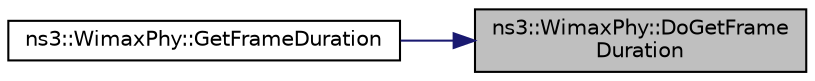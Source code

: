 digraph "ns3::WimaxPhy::DoGetFrameDuration"
{
 // LATEX_PDF_SIZE
  edge [fontname="Helvetica",fontsize="10",labelfontname="Helvetica",labelfontsize="10"];
  node [fontname="Helvetica",fontsize="10",shape=record];
  rankdir="RL";
  Node1 [label="ns3::WimaxPhy::DoGetFrame\lDuration",height=0.2,width=0.4,color="black", fillcolor="grey75", style="filled", fontcolor="black",tooltip="Get frame duration."];
  Node1 -> Node2 [dir="back",color="midnightblue",fontsize="10",style="solid",fontname="Helvetica"];
  Node2 [label="ns3::WimaxPhy::GetFrameDuration",height=0.2,width=0.4,color="black", fillcolor="white", style="filled",URL="$classns3_1_1_wimax_phy.html#a2ddbe5e815c47453495e7aadcaa5326d",tooltip="Get the frame duration corresponding to a given code."];
}
